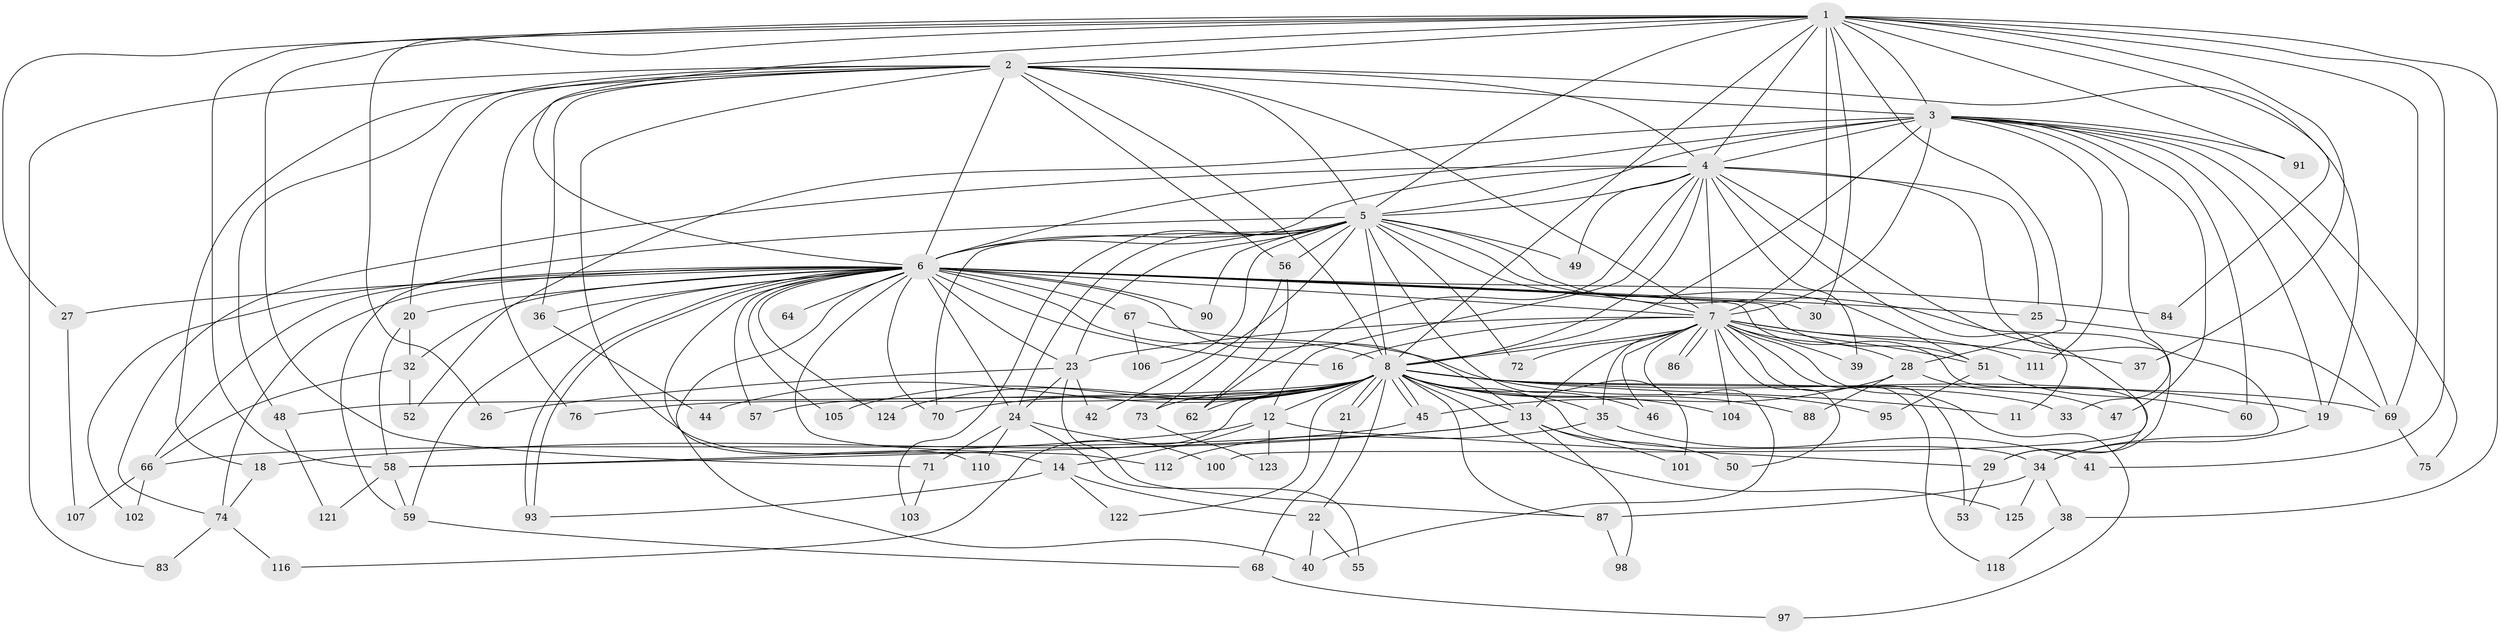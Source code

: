 // Generated by graph-tools (version 1.1) at 2025/51/02/27/25 19:51:50]
// undirected, 95 vertices, 220 edges
graph export_dot {
graph [start="1"]
  node [color=gray90,style=filled];
  1 [super="+43"];
  2 [super="+17"];
  3 [super="+31"];
  4 [super="+108"];
  5 [super="+113"];
  6 [super="+10"];
  7 [super="+9"];
  8 [super="+115"];
  11;
  12 [super="+78"];
  13 [super="+15"];
  14 [super="+119"];
  16;
  18;
  19 [super="+99"];
  20 [super="+92"];
  21 [super="+61"];
  22 [super="+120"];
  23 [super="+117"];
  24 [super="+82"];
  25 [super="+85"];
  26;
  27;
  28;
  29 [super="+79"];
  30;
  32;
  33;
  34 [super="+77"];
  35;
  36 [super="+54"];
  37;
  38;
  39;
  40;
  41;
  42;
  44;
  45 [super="+63"];
  46;
  47;
  48;
  49;
  50;
  51 [super="+89"];
  52;
  53;
  55;
  56 [super="+65"];
  57;
  58 [super="+96"];
  59 [super="+109"];
  60;
  62;
  64;
  66 [super="+94"];
  67;
  68;
  69 [super="+81"];
  70;
  71;
  72;
  73;
  74 [super="+80"];
  75;
  76;
  83;
  84;
  86;
  87 [super="+114"];
  88;
  90;
  91;
  93;
  95;
  97;
  98;
  100;
  101;
  102;
  103;
  104;
  105;
  106;
  107;
  110;
  111;
  112;
  116;
  118;
  121;
  122;
  123;
  124;
  125;
  1 -- 2;
  1 -- 3;
  1 -- 4;
  1 -- 5;
  1 -- 6 [weight=2];
  1 -- 7 [weight=3];
  1 -- 8;
  1 -- 26;
  1 -- 27;
  1 -- 28;
  1 -- 30;
  1 -- 37;
  1 -- 38;
  1 -- 41;
  1 -- 58;
  1 -- 71;
  1 -- 69;
  1 -- 91;
  1 -- 84;
  2 -- 3;
  2 -- 4 [weight=2];
  2 -- 5;
  2 -- 6 [weight=2];
  2 -- 7 [weight=2];
  2 -- 8;
  2 -- 14;
  2 -- 18;
  2 -- 19;
  2 -- 20;
  2 -- 36 [weight=2];
  2 -- 48;
  2 -- 56;
  2 -- 76;
  2 -- 83;
  3 -- 4;
  3 -- 5;
  3 -- 6 [weight=2];
  3 -- 7 [weight=3];
  3 -- 8;
  3 -- 19;
  3 -- 33;
  3 -- 52;
  3 -- 69;
  3 -- 75;
  3 -- 91;
  3 -- 111;
  3 -- 60;
  3 -- 47;
  4 -- 5;
  4 -- 6 [weight=2];
  4 -- 7 [weight=2];
  4 -- 8 [weight=2];
  4 -- 11;
  4 -- 12;
  4 -- 25;
  4 -- 39;
  4 -- 49;
  4 -- 62;
  4 -- 74;
  4 -- 100;
  4 -- 34;
  5 -- 6 [weight=2];
  5 -- 7 [weight=2];
  5 -- 8;
  5 -- 23;
  5 -- 24;
  5 -- 29;
  5 -- 42;
  5 -- 49;
  5 -- 51;
  5 -- 56;
  5 -- 59;
  5 -- 72;
  5 -- 90;
  5 -- 101;
  5 -- 103;
  5 -- 106;
  5 -- 70;
  6 -- 7 [weight=4];
  6 -- 8 [weight=3];
  6 -- 20;
  6 -- 27;
  6 -- 29 [weight=2];
  6 -- 32;
  6 -- 51;
  6 -- 66;
  6 -- 70;
  6 -- 84;
  6 -- 93;
  6 -- 93;
  6 -- 105;
  6 -- 110;
  6 -- 124;
  6 -- 64;
  6 -- 67;
  6 -- 13;
  6 -- 16;
  6 -- 23;
  6 -- 24;
  6 -- 25;
  6 -- 90;
  6 -- 30;
  6 -- 36;
  6 -- 102;
  6 -- 40;
  6 -- 112;
  6 -- 57;
  6 -- 59;
  6 -- 74;
  7 -- 8 [weight=2];
  7 -- 16;
  7 -- 28;
  7 -- 35;
  7 -- 37;
  7 -- 40;
  7 -- 50;
  7 -- 72;
  7 -- 86;
  7 -- 86;
  7 -- 104;
  7 -- 118;
  7 -- 97;
  7 -- 39;
  7 -- 13;
  7 -- 46;
  7 -- 111;
  7 -- 53;
  7 -- 51;
  7 -- 23;
  8 -- 11;
  8 -- 12;
  8 -- 21 [weight=2];
  8 -- 21;
  8 -- 22;
  8 -- 33;
  8 -- 34;
  8 -- 35;
  8 -- 44;
  8 -- 45;
  8 -- 45;
  8 -- 46;
  8 -- 48;
  8 -- 57;
  8 -- 62;
  8 -- 69;
  8 -- 70;
  8 -- 73;
  8 -- 76;
  8 -- 87;
  8 -- 88;
  8 -- 104;
  8 -- 105;
  8 -- 116;
  8 -- 122;
  8 -- 125;
  8 -- 124;
  8 -- 13;
  8 -- 19;
  12 -- 14;
  12 -- 123;
  12 -- 29;
  12 -- 58;
  13 -- 50;
  13 -- 58;
  13 -- 98;
  13 -- 18;
  13 -- 101;
  14 -- 22;
  14 -- 122;
  14 -- 93;
  18 -- 74;
  19 -- 34;
  20 -- 32;
  20 -- 58;
  21 -- 68;
  22 -- 55;
  22 -- 40;
  23 -- 26;
  23 -- 42;
  23 -- 87;
  23 -- 24;
  24 -- 55;
  24 -- 71;
  24 -- 100;
  24 -- 110;
  25 -- 69;
  27 -- 107;
  28 -- 47;
  28 -- 88;
  28 -- 45;
  29 -- 53;
  32 -- 52;
  32 -- 66;
  34 -- 38;
  34 -- 125;
  34 -- 87;
  35 -- 41;
  35 -- 112;
  36 -- 44;
  38 -- 118;
  45 -- 66;
  48 -- 121;
  51 -- 60;
  51 -- 95;
  56 -- 73;
  56 -- 62;
  58 -- 121;
  58 -- 59;
  59 -- 68;
  66 -- 102;
  66 -- 107;
  67 -- 95;
  67 -- 106;
  68 -- 97;
  69 -- 75;
  71 -- 103;
  73 -- 123;
  74 -- 83;
  74 -- 116;
  87 -- 98;
}

